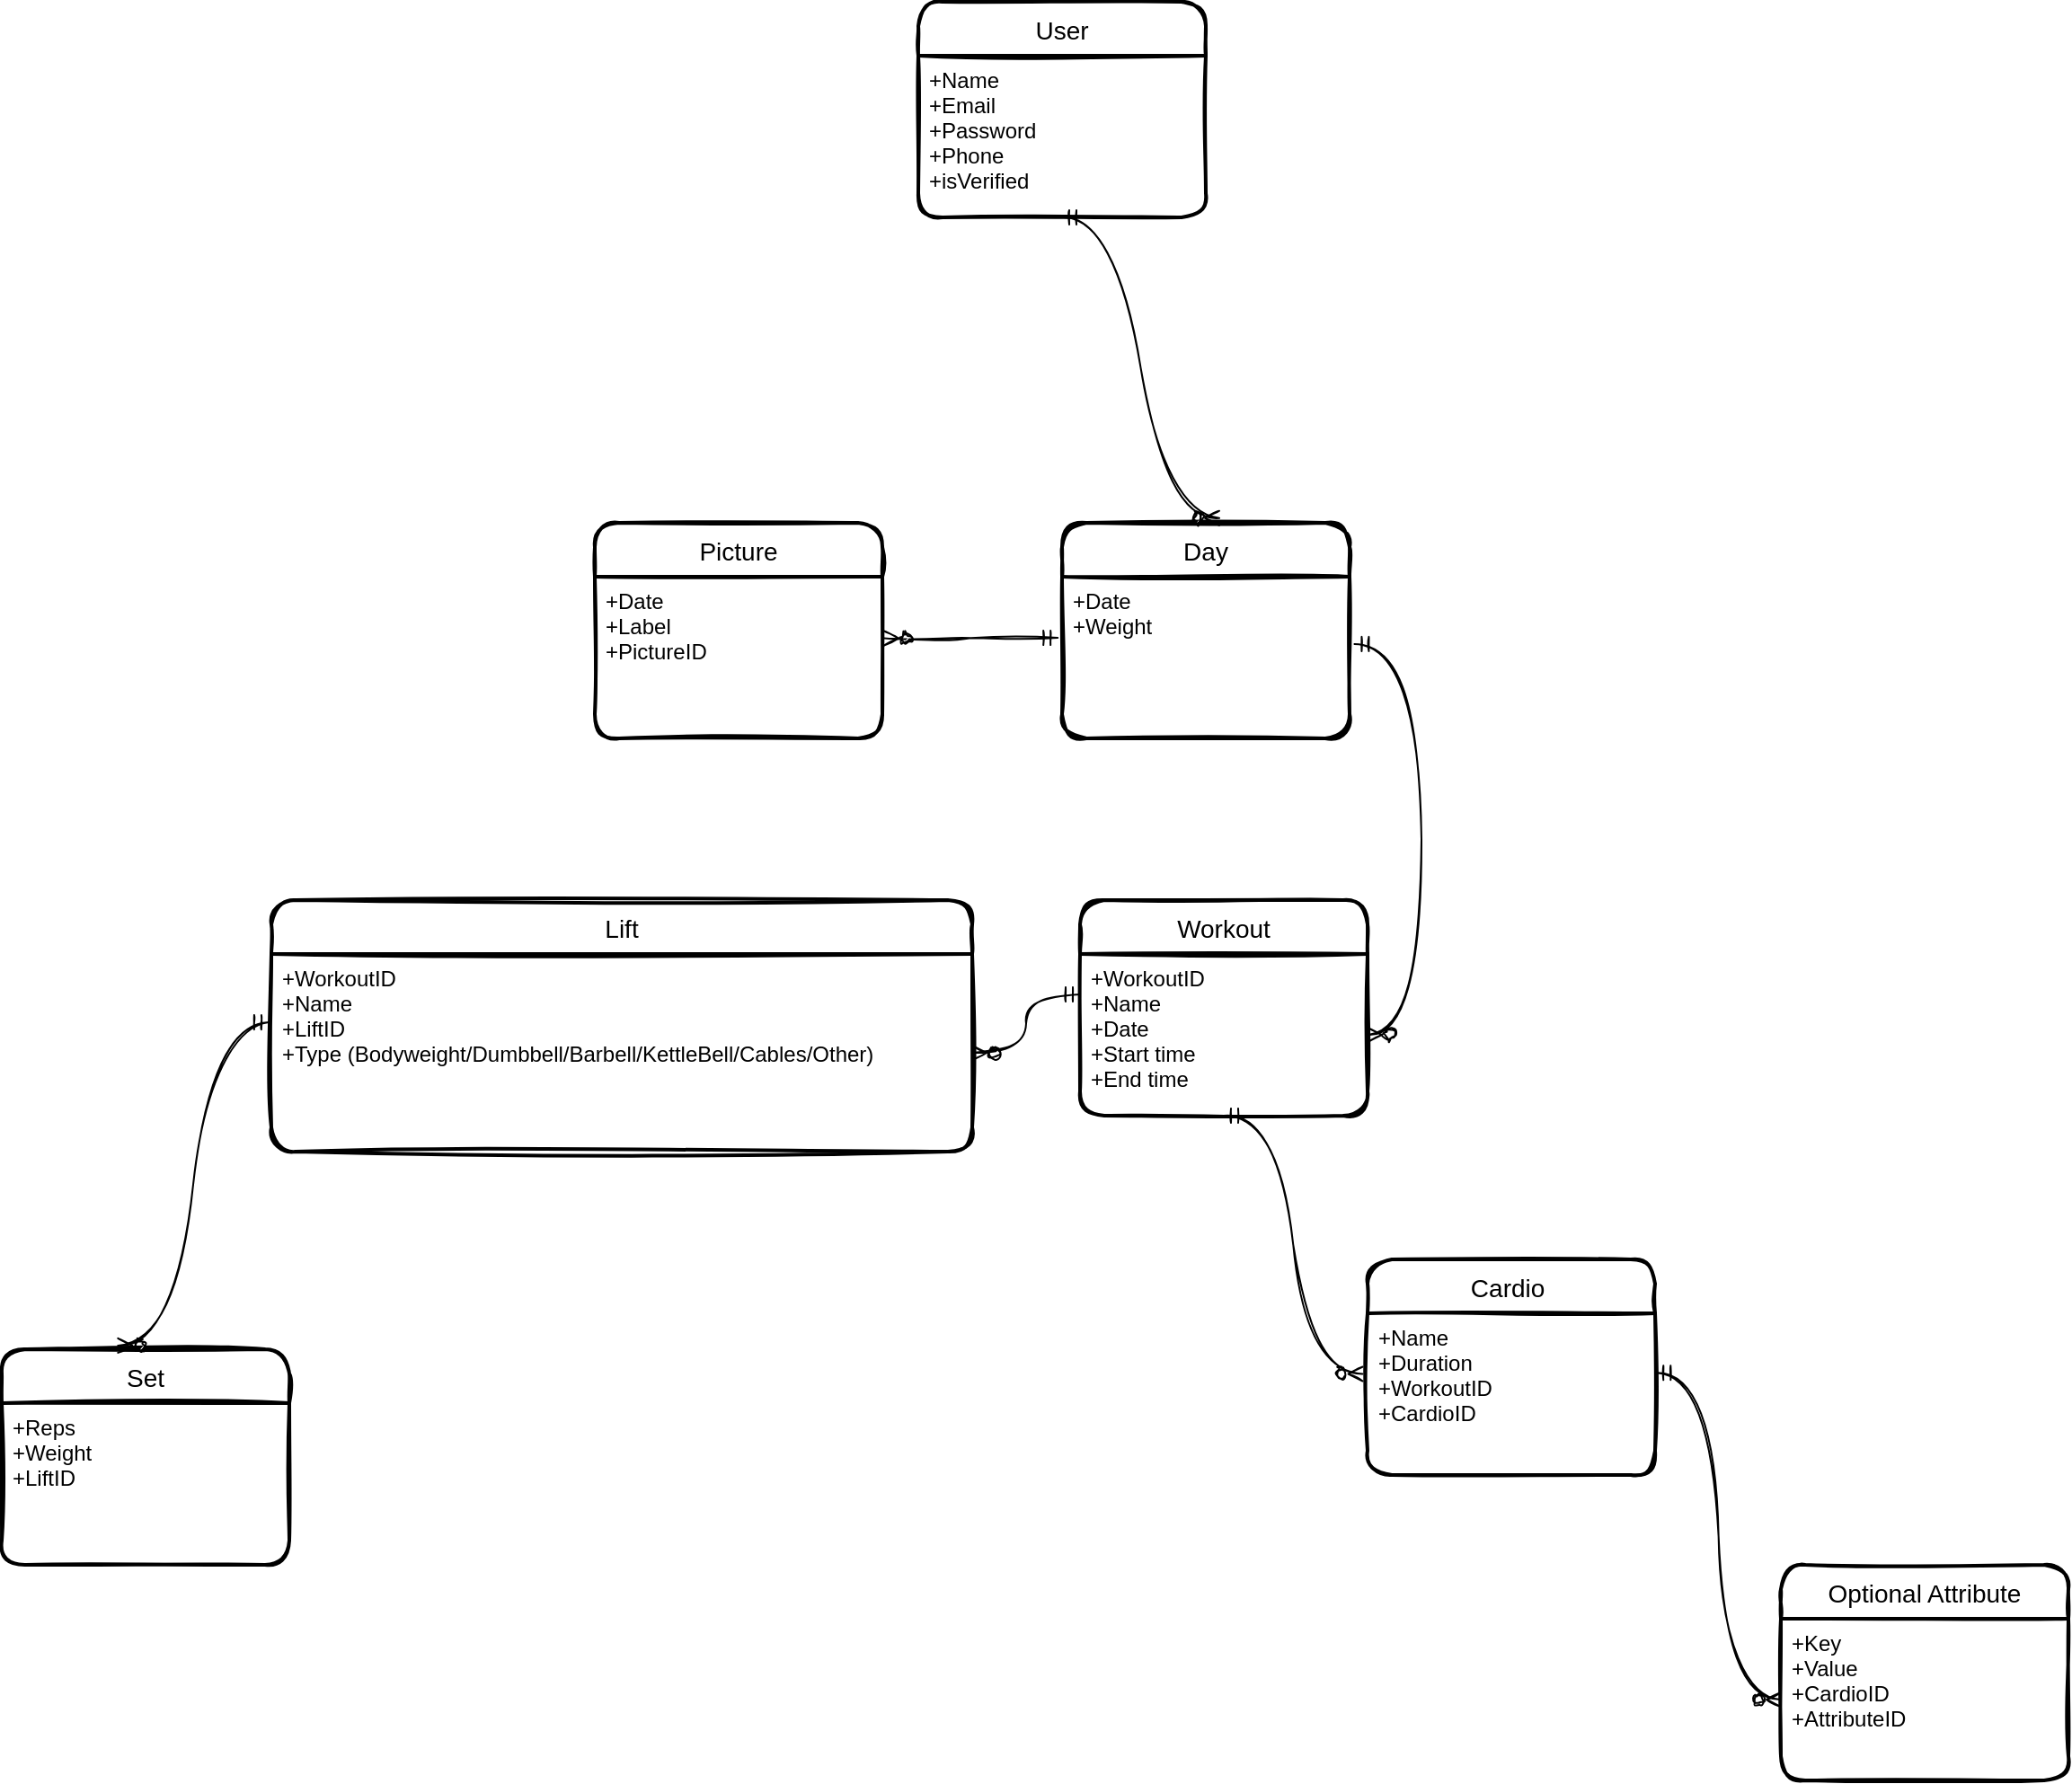 <mxfile>
    <diagram id="WasPVRIk0ApV1e_4AKNY" name="Page-1">
        <mxGraphModel dx="1891" dy="1528" grid="1" gridSize="10" guides="1" tooltips="1" connect="1" arrows="1" fold="1" page="1" pageScale="1" pageWidth="850" pageHeight="1100" math="0" shadow="0">
            <root>
                <mxCell id="0"/>
                <mxCell id="1" parent="0"/>
                <mxCell id="_HpeWGe5K6VpGaseEiUT-1" value="Lift" style="swimlane;childLayout=stackLayout;horizontal=1;startSize=30;horizontalStack=0;rounded=1;fontSize=14;fontStyle=0;strokeWidth=2;resizeParent=0;resizeLast=1;shadow=0;dashed=0;align=center;sketch=1;" parent="1" vertex="1">
                    <mxGeometry x="-90" y="-10" width="390" height="140" as="geometry"/>
                </mxCell>
                <mxCell id="_HpeWGe5K6VpGaseEiUT-2" value="+WorkoutID&#10;+Name&#10;+LiftID&#10;+Type (Bodyweight/Dumbbell/Barbell/KettleBell/Cables/Other)" style="align=left;strokeColor=none;fillColor=none;spacingLeft=4;fontSize=12;verticalAlign=top;resizable=0;rotatable=0;part=1;rounded=1;sketch=1;" parent="_HpeWGe5K6VpGaseEiUT-1" vertex="1">
                    <mxGeometry y="30" width="390" height="110" as="geometry"/>
                </mxCell>
                <mxCell id="_HpeWGe5K6VpGaseEiUT-3" value="Set" style="swimlane;childLayout=stackLayout;horizontal=1;startSize=30;horizontalStack=0;rounded=1;fontSize=14;fontStyle=0;strokeWidth=2;resizeParent=0;resizeLast=1;shadow=0;dashed=0;align=center;sketch=1;" parent="1" vertex="1">
                    <mxGeometry x="-240" y="240" width="160" height="120" as="geometry"/>
                </mxCell>
                <mxCell id="_HpeWGe5K6VpGaseEiUT-4" value="+Reps&#10;+Weight&#10;+LiftID" style="align=left;strokeColor=none;fillColor=none;spacingLeft=4;fontSize=12;verticalAlign=top;resizable=0;rotatable=0;part=1;rounded=1;sketch=1;" parent="_HpeWGe5K6VpGaseEiUT-3" vertex="1">
                    <mxGeometry y="30" width="160" height="90" as="geometry"/>
                </mxCell>
                <mxCell id="_HpeWGe5K6VpGaseEiUT-5" value="Workout" style="swimlane;childLayout=stackLayout;horizontal=1;startSize=30;horizontalStack=0;rounded=1;fontSize=14;fontStyle=0;strokeWidth=2;resizeParent=0;resizeLast=1;shadow=0;dashed=0;align=center;sketch=1;" parent="1" vertex="1">
                    <mxGeometry x="360" y="-10" width="160" height="120" as="geometry"/>
                </mxCell>
                <mxCell id="_HpeWGe5K6VpGaseEiUT-6" value="+WorkoutID&#10;+Name&#10;+Date&#10;+Start time&#10;+End time" style="align=left;strokeColor=none;fillColor=none;spacingLeft=4;fontSize=12;verticalAlign=top;resizable=0;rotatable=0;part=1;rounded=1;sketch=1;" parent="_HpeWGe5K6VpGaseEiUT-5" vertex="1">
                    <mxGeometry y="30" width="160" height="90" as="geometry"/>
                </mxCell>
                <mxCell id="_HpeWGe5K6VpGaseEiUT-7" value="" style="edgeStyle=entityRelationEdgeStyle;fontSize=12;html=1;endArrow=ERzeroToMany;startArrow=ERmandOne;rounded=1;exitX=1.017;exitY=0.416;exitDx=0;exitDy=0;exitPerimeter=0;curved=1;sketch=1;" parent="1" source="_HpeWGe5K6VpGaseEiUT-9" target="_HpeWGe5K6VpGaseEiUT-6" edge="1">
                    <mxGeometry width="100" height="100" relative="1" as="geometry">
                        <mxPoint x="480" y="-140" as="sourcePoint"/>
                        <mxPoint x="590" y="-80" as="targetPoint"/>
                    </mxGeometry>
                </mxCell>
                <mxCell id="_HpeWGe5K6VpGaseEiUT-8" value="Day" style="swimlane;childLayout=stackLayout;horizontal=1;startSize=30;horizontalStack=0;rounded=1;fontSize=14;fontStyle=0;strokeWidth=2;resizeParent=0;resizeLast=1;shadow=0;dashed=0;align=center;sketch=1;" parent="1" vertex="1">
                    <mxGeometry x="350" y="-220" width="160" height="120" as="geometry"/>
                </mxCell>
                <mxCell id="_HpeWGe5K6VpGaseEiUT-9" value="+Date&#10;+Weight&#10;" style="align=left;strokeColor=none;fillColor=none;spacingLeft=4;fontSize=12;verticalAlign=top;resizable=0;rotatable=0;part=1;rounded=1;sketch=1;" parent="_HpeWGe5K6VpGaseEiUT-8" vertex="1">
                    <mxGeometry y="30" width="160" height="90" as="geometry"/>
                </mxCell>
                <mxCell id="_HpeWGe5K6VpGaseEiUT-10" value="Picture" style="swimlane;childLayout=stackLayout;horizontal=1;startSize=30;horizontalStack=0;rounded=1;fontSize=14;fontStyle=0;strokeWidth=2;resizeParent=0;resizeLast=1;shadow=0;dashed=0;align=center;sketch=1;" parent="1" vertex="1">
                    <mxGeometry x="90" y="-220" width="160" height="120" as="geometry"/>
                </mxCell>
                <mxCell id="_HpeWGe5K6VpGaseEiUT-11" value="+Date&#10;+Label&#10;+PictureID" style="align=left;strokeColor=none;fillColor=none;spacingLeft=4;fontSize=12;verticalAlign=top;resizable=0;rotatable=0;part=1;rounded=1;sketch=1;" parent="_HpeWGe5K6VpGaseEiUT-10" vertex="1">
                    <mxGeometry y="30" width="160" height="90" as="geometry"/>
                </mxCell>
                <mxCell id="_HpeWGe5K6VpGaseEiUT-12" value="" style="edgeStyle=entityRelationEdgeStyle;fontSize=12;html=1;endArrow=ERzeroToMany;startArrow=ERmandOne;rounded=1;exitX=-0.015;exitY=0.378;exitDx=0;exitDy=0;exitPerimeter=0;entryX=1.006;entryY=0.381;entryDx=0;entryDy=0;entryPerimeter=0;curved=1;sketch=1;" parent="1" source="_HpeWGe5K6VpGaseEiUT-9" target="_HpeWGe5K6VpGaseEiUT-11" edge="1">
                    <mxGeometry width="100" height="100" relative="1" as="geometry">
                        <mxPoint x="312.72" y="-150.0" as="sourcePoint"/>
                        <mxPoint x="320" y="67.56" as="targetPoint"/>
                    </mxGeometry>
                </mxCell>
                <mxCell id="_HpeWGe5K6VpGaseEiUT-13" value="Cardio " style="swimlane;childLayout=stackLayout;horizontal=1;startSize=30;horizontalStack=0;rounded=1;fontSize=14;fontStyle=0;strokeWidth=2;resizeParent=0;resizeLast=1;shadow=0;dashed=0;align=center;sketch=1;" parent="1" vertex="1">
                    <mxGeometry x="520" y="190" width="160" height="120" as="geometry"/>
                </mxCell>
                <mxCell id="_HpeWGe5K6VpGaseEiUT-14" value="+Name&#10;+Duration&#10;+WorkoutID&#10;+CardioID" style="align=left;strokeColor=none;fillColor=none;spacingLeft=4;fontSize=12;verticalAlign=top;resizable=0;rotatable=0;part=1;rounded=1;sketch=1;" parent="_HpeWGe5K6VpGaseEiUT-13" vertex="1">
                    <mxGeometry y="30" width="160" height="90" as="geometry"/>
                </mxCell>
                <mxCell id="_HpeWGe5K6VpGaseEiUT-15" value="" style="edgeStyle=entityRelationEdgeStyle;fontSize=12;html=1;endArrow=ERzeroToMany;startArrow=ERmandOne;rounded=1;exitX=0.5;exitY=1;exitDx=0;exitDy=0;entryX=-0.017;entryY=0.375;entryDx=0;entryDy=0;entryPerimeter=0;curved=1;sketch=1;" parent="1" source="_HpeWGe5K6VpGaseEiUT-6" target="_HpeWGe5K6VpGaseEiUT-14" edge="1">
                    <mxGeometry width="100" height="100" relative="1" as="geometry">
                        <mxPoint x="452.72" y="120.0" as="sourcePoint"/>
                        <mxPoint x="470" y="340" as="targetPoint"/>
                    </mxGeometry>
                </mxCell>
                <mxCell id="_HpeWGe5K6VpGaseEiUT-16" value="Optional Attribute" style="swimlane;childLayout=stackLayout;horizontal=1;startSize=30;horizontalStack=0;rounded=1;fontSize=14;fontStyle=0;strokeWidth=2;resizeParent=0;resizeLast=1;shadow=0;dashed=0;align=center;sketch=1;" parent="1" vertex="1">
                    <mxGeometry x="750" y="360" width="160" height="120" as="geometry"/>
                </mxCell>
                <mxCell id="_HpeWGe5K6VpGaseEiUT-17" value="+Key&#10;+Value&#10;+CardioID&#10;+AttributeID" style="align=left;strokeColor=none;fillColor=none;spacingLeft=4;fontSize=12;verticalAlign=top;resizable=0;rotatable=0;part=1;rounded=1;sketch=1;" parent="_HpeWGe5K6VpGaseEiUT-16" vertex="1">
                    <mxGeometry y="30" width="160" height="90" as="geometry"/>
                </mxCell>
                <mxCell id="_HpeWGe5K6VpGaseEiUT-18" value="" style="edgeStyle=entityRelationEdgeStyle;fontSize=12;html=1;endArrow=ERzeroToMany;startArrow=ERmandOne;rounded=1;exitX=1.004;exitY=0.368;exitDx=0;exitDy=0;exitPerimeter=0;entryX=0;entryY=0.5;entryDx=0;entryDy=0;curved=1;sketch=1;" parent="1" source="_HpeWGe5K6VpGaseEiUT-14" target="_HpeWGe5K6VpGaseEiUT-17" edge="1">
                    <mxGeometry width="100" height="100" relative="1" as="geometry">
                        <mxPoint x="426.36" y="260.0" as="sourcePoint"/>
                        <mxPoint x="433.64" y="477.56" as="targetPoint"/>
                    </mxGeometry>
                </mxCell>
                <mxCell id="_HpeWGe5K6VpGaseEiUT-19" value="" style="edgeStyle=entityRelationEdgeStyle;fontSize=12;html=1;endArrow=ERzeroToMany;startArrow=ERmandOne;rounded=1;entryX=1;entryY=0.5;entryDx=0;entryDy=0;exitX=0;exitY=0.25;exitDx=0;exitDy=0;curved=1;sketch=1;" parent="1" source="_HpeWGe5K6VpGaseEiUT-6" target="_HpeWGe5K6VpGaseEiUT-2" edge="1">
                    <mxGeometry width="100" height="100" relative="1" as="geometry">
                        <mxPoint x="200" y="100" as="sourcePoint"/>
                        <mxPoint x="300" as="targetPoint"/>
                    </mxGeometry>
                </mxCell>
                <mxCell id="_HpeWGe5K6VpGaseEiUT-20" value="" style="edgeStyle=entityRelationEdgeStyle;fontSize=12;html=1;endArrow=ERzeroToMany;startArrow=ERmandOne;rounded=1;entryX=0.404;entryY=-0.017;entryDx=0;entryDy=0;exitX=-0.004;exitY=0.346;exitDx=0;exitDy=0;exitPerimeter=0;entryPerimeter=0;curved=1;sketch=1;" parent="1" source="_HpeWGe5K6VpGaseEiUT-2" target="_HpeWGe5K6VpGaseEiUT-3" edge="1">
                    <mxGeometry width="100" height="100" relative="1" as="geometry">
                        <mxPoint x="210" y="230" as="sourcePoint"/>
                        <mxPoint x="160" y="402.5" as="targetPoint"/>
                    </mxGeometry>
                </mxCell>
                <mxCell id="3" value="User" style="swimlane;childLayout=stackLayout;horizontal=1;startSize=30;horizontalStack=0;rounded=1;fontSize=14;fontStyle=0;strokeWidth=2;resizeParent=0;resizeLast=1;shadow=0;dashed=0;align=center;sketch=1;" parent="1" vertex="1">
                    <mxGeometry x="270" y="-510" width="160" height="120" as="geometry"/>
                </mxCell>
                <mxCell id="4" value="+Name&#10;+Email&#10;+Password&#10;+Phone&#10;+isVerified" style="align=left;strokeColor=none;fillColor=none;spacingLeft=4;fontSize=12;verticalAlign=top;resizable=0;rotatable=0;part=1;rounded=1;sketch=1;" parent="3" vertex="1">
                    <mxGeometry y="30" width="160" height="90" as="geometry"/>
                </mxCell>
                <mxCell id="5" value="" style="edgeStyle=entityRelationEdgeStyle;fontSize=12;html=1;endArrow=ERzeroToMany;startArrow=ERmandOne;entryX=0.547;entryY=-0.022;entryDx=0;entryDy=0;entryPerimeter=0;exitX=0.5;exitY=1;exitDx=0;exitDy=0;sketch=1;curved=1;" parent="1" source="4" target="_HpeWGe5K6VpGaseEiUT-8" edge="1">
                    <mxGeometry width="100" height="100" relative="1" as="geometry">
                        <mxPoint x="55" y="-320" as="sourcePoint"/>
                        <mxPoint x="155" y="-420" as="targetPoint"/>
                    </mxGeometry>
                </mxCell>
            </root>
        </mxGraphModel>
    </diagram>
</mxfile>